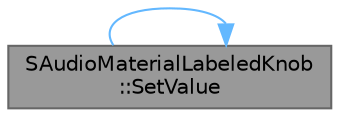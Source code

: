 digraph "SAudioMaterialLabeledKnob::SetValue"
{
 // INTERACTIVE_SVG=YES
 // LATEX_PDF_SIZE
  bgcolor="transparent";
  edge [fontname=Helvetica,fontsize=10,labelfontname=Helvetica,labelfontsize=10];
  node [fontname=Helvetica,fontsize=10,shape=box,height=0.2,width=0.4];
  rankdir="RL";
  Node1 [id="Node000001",label="SAudioMaterialLabeledKnob\l::SetValue",height=0.2,width=0.4,color="gray40", fillcolor="grey60", style="filled", fontcolor="black",tooltip="Set the Value attribute."];
  Node1 -> Node1 [id="edge1_Node000001_Node000001",dir="back",color="steelblue1",style="solid",tooltip=" "];
}
